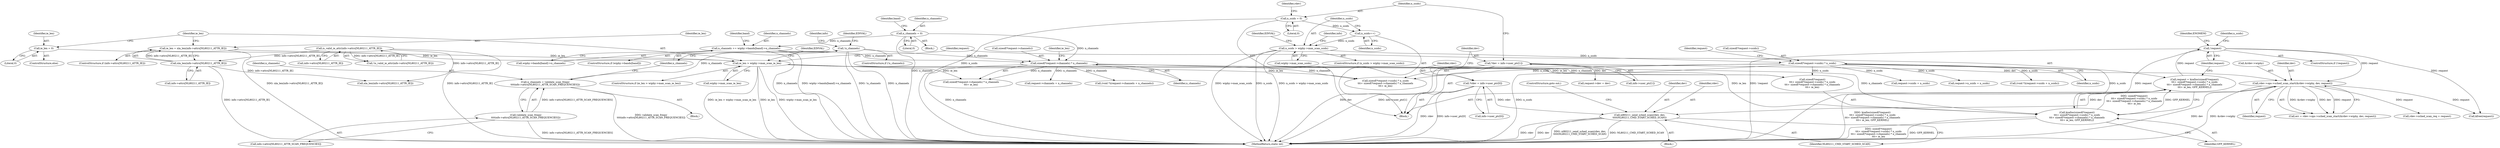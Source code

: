 digraph "0_linux_208c72f4fe44fe09577e7975ba0e7fa0278f3d03@pointer" {
"1000621" [label="(Call,nl80211_send_sched_scan(rdev, dev,\n\t\t\t\t\tNL80211_CMD_START_SCHED_SCAN))"];
"1000109" [label="(Call,*rdev = info->user_ptr[0])"];
"1000605" [label="(Call,rdev->ops->sched_scan_start(&rdev->wiphy, dev, request))"];
"1000117" [label="(Call,*dev = info->user_ptr[1])"];
"1000325" [label="(Call,!request)"];
"1000299" [label="(Call,request = kzalloc(sizeof(*request)\n\t\t\t+ sizeof(*request->ssids) * n_ssids\n\t\t\t+ sizeof(*request->channels) * n_channels\n\t\t\t+ ie_len, GFP_KERNEL))"];
"1000301" [label="(Call,kzalloc(sizeof(*request)\n\t\t\t+ sizeof(*request->ssids) * n_ssids\n\t\t\t+ sizeof(*request->channels) * n_channels\n\t\t\t+ ie_len, GFP_KERNEL))"];
"1000307" [label="(Call,sizeof(*request->ssids) * n_ssids)"];
"1000264" [label="(Call,n_ssids > wiphy->max_scan_ssids)"];
"1000261" [label="(Call,n_ssids++)"];
"1000129" [label="(Call,n_ssids = 0)"];
"1000315" [label="(Call,sizeof(*request->channels) * n_channels)"];
"1000228" [label="(Call,n_channels = 0)"];
"1000221" [label="(Call,!n_channels)"];
"1000212" [label="(Call,n_channels = validate_scan_freqs(\n\t\t\t\tinfo->attrs[NL80211_ATTR_SCAN_FREQUENCIES]))"];
"1000214" [label="(Call,validate_scan_freqs(\n\t\t\t\tinfo->attrs[NL80211_ATTR_SCAN_FREQUENCIES]))"];
"1000246" [label="(Call,n_channels += wiphy->bands[band]->n_channels)"];
"1000291" [label="(Call,ie_len > wiphy->max_scan_ie_len)"];
"1000287" [label="(Call,ie_len = 0)"];
"1000278" [label="(Call,ie_len = nla_len(info->attrs[NL80211_ATTR_IE]))"];
"1000280" [label="(Call,nla_len(info->attrs[NL80211_ATTR_IE]))"];
"1000158" [label="(Call,is_valid_ie_attr(info->attrs[NL80211_ATTR_IE]))"];
"1000624" [label="(Identifier,NL80211_CMD_START_SCHED_SCAN)"];
"1000246" [label="(Call,n_channels += wiphy->bands[band]->n_channels)"];
"1000281" [label="(Call,info->attrs[NL80211_ATTR_IE])"];
"1000228" [label="(Call,n_channels = 0)"];
"1000272" [label="(ControlStructure,if (info->attrs[NL80211_ATTR_IE]))"];
"1000314" [label="(Call,sizeof(*request->channels) * n_channels\n\t\t\t+ ie_len)"];
"1000300" [label="(Identifier,request)"];
"1000266" [label="(Call,wiphy->max_scan_ssids)"];
"1000258" [label="(Identifier,info)"];
"1000239" [label="(Identifier,band)"];
"1000111" [label="(Call,info->user_ptr[0])"];
"1000106" [label="(Block,)"];
"1000331" [label="(Identifier,n_ssids)"];
"1000280" [label="(Call,nla_len(info->attrs[NL80211_ATTR_IE]))"];
"1000605" [label="(Call,rdev->ops->sched_scan_start(&rdev->wiphy, dev, request))"];
"1000212" [label="(Call,n_channels = validate_scan_freqs(\n\t\t\t\tinfo->attrs[NL80211_ATTR_SCAN_FREQUENCIES]))"];
"1000610" [label="(Identifier,dev)"];
"1000615" [label="(Block,)"];
"1000302" [label="(Call,sizeof(*request)\n\t\t\t+ sizeof(*request->ssids) * n_ssids\n\t\t\t+ sizeof(*request->channels) * n_channels\n\t\t\t+ ie_len)"];
"1000213" [label="(Identifier,n_channels)"];
"1000344" [label="(Call,request->n_ssids = n_ssids)"];
"1000265" [label="(Identifier,n_ssids)"];
"1000118" [label="(Identifier,dev)"];
"1000261" [label="(Call,n_ssids++)"];
"1000325" [label="(Call,!request)"];
"1000129" [label="(Call,n_ssids = 0)"];
"1000627" [label="(Call,kfree(request))"];
"1000233" [label="(Identifier,band)"];
"1000275" [label="(Identifier,info)"];
"1000240" [label="(ControlStructure,if (wiphy->bands[band]))"];
"1000222" [label="(Identifier,n_channels)"];
"1000229" [label="(Identifier,n_channels)"];
"1000298" [label="(Identifier,EINVAL)"];
"1000220" [label="(ControlStructure,if (!n_channels))"];
"1000324" [label="(ControlStructure,if (!request))"];
"1000263" [label="(ControlStructure,if (n_ssids > wiphy->max_scan_ssids))"];
"1000158" [label="(Call,is_valid_ie_attr(info->attrs[NL80211_ATTR_IE]))"];
"1000214" [label="(Call,validate_scan_freqs(\n\t\t\t\tinfo->attrs[NL80211_ATTR_SCAN_FREQUENCIES]))"];
"1000279" [label="(Identifier,ie_len)"];
"1000143" [label="(Identifier,rdev)"];
"1000262" [label="(Identifier,n_ssids)"];
"1000117" [label="(Call,*dev = info->user_ptr[1])"];
"1000119" [label="(Call,info->user_ptr[1])"];
"1000323" [label="(Identifier,GFP_KERNEL)"];
"1000315" [label="(Call,sizeof(*request->channels) * n_channels)"];
"1000110" [label="(Identifier,rdev)"];
"1000621" [label="(Call,nl80211_send_sched_scan(rdev, dev,\n\t\t\t\t\tNL80211_CMD_START_SCHED_SCAN))"];
"1000374" [label="(Call,request->channels + n_channels)"];
"1000308" [label="(Call,sizeof(*request->ssids))"];
"1000211" [label="(Block,)"];
"1000287" [label="(Call,ie_len = 0)"];
"1000564" [label="(Call,nla_len(info->attrs[NL80211_ATTR_IE]))"];
"1000326" [label="(Identifier,request)"];
"1000225" [label="(Identifier,EINVAL)"];
"1000329" [label="(Identifier,ENOMEM)"];
"1000248" [label="(Call,wiphy->bands[band]->n_channels)"];
"1000360" [label="(Call,(void *)(request->ssids + n_ssids))"];
"1000585" [label="(Call,request->dev = dev)"];
"1000307" [label="(Call,sizeof(*request->ssids) * n_ssids)"];
"1000286" [label="(ControlStructure,else)"];
"1000623" [label="(Identifier,dev)"];
"1000289" [label="(Literal,0)"];
"1000611" [label="(Identifier,request)"];
"1000603" [label="(Call,err = rdev->ops->sched_scan_start(&rdev->wiphy, dev, request))"];
"1000299" [label="(Call,request = kzalloc(sizeof(*request)\n\t\t\t+ sizeof(*request->ssids) * n_ssids\n\t\t\t+ sizeof(*request->channels) * n_channels\n\t\t\t+ ie_len, GFP_KERNEL))"];
"1000291" [label="(Call,ie_len > wiphy->max_scan_ie_len)"];
"1000109" [label="(Call,*rdev = info->user_ptr[0])"];
"1000372" [label="(Call,(void *)(request->channels + n_channels))"];
"1000157" [label="(Call,!is_valid_ie_attr(info->attrs[NL80211_ATTR_IE]))"];
"1000321" [label="(Identifier,n_channels)"];
"1000316" [label="(Call,sizeof(*request->channels))"];
"1000227" [label="(Block,)"];
"1000319" [label="(Identifier,request)"];
"1000622" [label="(Identifier,rdev)"];
"1000301" [label="(Call,kzalloc(sizeof(*request)\n\t\t\t+ sizeof(*request->ssids) * n_ssids\n\t\t\t+ sizeof(*request->channels) * n_channels\n\t\t\t+ ie_len, GFP_KERNEL))"];
"1000632" [label="(MethodReturn,static int)"];
"1000131" [label="(Literal,0)"];
"1000290" [label="(ControlStructure,if (ie_len > wiphy->max_scan_ie_len))"];
"1000606" [label="(Call,&rdev->wiphy)"];
"1000221" [label="(Call,!n_channels)"];
"1000230" [label="(Literal,0)"];
"1000313" [label="(Identifier,n_ssids)"];
"1000271" [label="(Identifier,EINVAL)"];
"1000292" [label="(Identifier,ie_len)"];
"1000306" [label="(Call,sizeof(*request->ssids) * n_ssids\n\t\t\t+ sizeof(*request->channels) * n_channels\n\t\t\t+ ie_len)"];
"1000247" [label="(Identifier,n_channels)"];
"1000288" [label="(Identifier,ie_len)"];
"1000322" [label="(Identifier,ie_len)"];
"1000264" [label="(Call,n_ssids > wiphy->max_scan_ssids)"];
"1000278" [label="(Call,ie_len = nla_len(info->attrs[NL80211_ATTR_IE]))"];
"1000130" [label="(Identifier,n_ssids)"];
"1000159" [label="(Call,info->attrs[NL80211_ATTR_IE])"];
"1000616" [label="(Call,rdev->sched_scan_req = request)"];
"1000625" [label="(ControlStructure,goto out;)"];
"1000362" [label="(Call,request->ssids + n_ssids)"];
"1000293" [label="(Call,wiphy->max_scan_ie_len)"];
"1000215" [label="(Call,info->attrs[NL80211_ATTR_SCAN_FREQUENCIES])"];
"1000621" -> "1000615"  [label="AST: "];
"1000621" -> "1000624"  [label="CFG: "];
"1000622" -> "1000621"  [label="AST: "];
"1000623" -> "1000621"  [label="AST: "];
"1000624" -> "1000621"  [label="AST: "];
"1000625" -> "1000621"  [label="CFG: "];
"1000621" -> "1000632"  [label="DDG: rdev"];
"1000621" -> "1000632"  [label="DDG: dev"];
"1000621" -> "1000632"  [label="DDG: nl80211_send_sched_scan(rdev, dev,\n\t\t\t\t\tNL80211_CMD_START_SCHED_SCAN)"];
"1000621" -> "1000632"  [label="DDG: NL80211_CMD_START_SCHED_SCAN"];
"1000109" -> "1000621"  [label="DDG: rdev"];
"1000605" -> "1000621"  [label="DDG: dev"];
"1000109" -> "1000106"  [label="AST: "];
"1000109" -> "1000111"  [label="CFG: "];
"1000110" -> "1000109"  [label="AST: "];
"1000111" -> "1000109"  [label="AST: "];
"1000118" -> "1000109"  [label="CFG: "];
"1000109" -> "1000632"  [label="DDG: rdev"];
"1000109" -> "1000632"  [label="DDG: info->user_ptr[0]"];
"1000605" -> "1000603"  [label="AST: "];
"1000605" -> "1000611"  [label="CFG: "];
"1000606" -> "1000605"  [label="AST: "];
"1000610" -> "1000605"  [label="AST: "];
"1000611" -> "1000605"  [label="AST: "];
"1000603" -> "1000605"  [label="CFG: "];
"1000605" -> "1000632"  [label="DDG: dev"];
"1000605" -> "1000632"  [label="DDG: &rdev->wiphy"];
"1000605" -> "1000603"  [label="DDG: &rdev->wiphy"];
"1000605" -> "1000603"  [label="DDG: dev"];
"1000605" -> "1000603"  [label="DDG: request"];
"1000117" -> "1000605"  [label="DDG: dev"];
"1000325" -> "1000605"  [label="DDG: request"];
"1000605" -> "1000616"  [label="DDG: request"];
"1000605" -> "1000627"  [label="DDG: request"];
"1000117" -> "1000106"  [label="AST: "];
"1000117" -> "1000119"  [label="CFG: "];
"1000118" -> "1000117"  [label="AST: "];
"1000119" -> "1000117"  [label="AST: "];
"1000130" -> "1000117"  [label="CFG: "];
"1000117" -> "1000632"  [label="DDG: dev"];
"1000117" -> "1000632"  [label="DDG: info->user_ptr[1]"];
"1000117" -> "1000585"  [label="DDG: dev"];
"1000325" -> "1000324"  [label="AST: "];
"1000325" -> "1000326"  [label="CFG: "];
"1000326" -> "1000325"  [label="AST: "];
"1000329" -> "1000325"  [label="CFG: "];
"1000331" -> "1000325"  [label="CFG: "];
"1000325" -> "1000632"  [label="DDG: request"];
"1000325" -> "1000632"  [label="DDG: !request"];
"1000299" -> "1000325"  [label="DDG: request"];
"1000325" -> "1000627"  [label="DDG: request"];
"1000299" -> "1000106"  [label="AST: "];
"1000299" -> "1000301"  [label="CFG: "];
"1000300" -> "1000299"  [label="AST: "];
"1000301" -> "1000299"  [label="AST: "];
"1000326" -> "1000299"  [label="CFG: "];
"1000299" -> "1000632"  [label="DDG: kzalloc(sizeof(*request)\n\t\t\t+ sizeof(*request->ssids) * n_ssids\n\t\t\t+ sizeof(*request->channels) * n_channels\n\t\t\t+ ie_len, GFP_KERNEL)"];
"1000301" -> "1000299"  [label="DDG: sizeof(*request)\n\t\t\t+ sizeof(*request->ssids) * n_ssids\n\t\t\t+ sizeof(*request->channels) * n_channels\n\t\t\t+ ie_len"];
"1000301" -> "1000299"  [label="DDG: GFP_KERNEL"];
"1000301" -> "1000323"  [label="CFG: "];
"1000302" -> "1000301"  [label="AST: "];
"1000323" -> "1000301"  [label="AST: "];
"1000301" -> "1000632"  [label="DDG: sizeof(*request)\n\t\t\t+ sizeof(*request->ssids) * n_ssids\n\t\t\t+ sizeof(*request->channels) * n_channels\n\t\t\t+ ie_len"];
"1000301" -> "1000632"  [label="DDG: GFP_KERNEL"];
"1000307" -> "1000301"  [label="DDG: n_ssids"];
"1000315" -> "1000301"  [label="DDG: n_channels"];
"1000291" -> "1000301"  [label="DDG: ie_len"];
"1000307" -> "1000306"  [label="AST: "];
"1000307" -> "1000313"  [label="CFG: "];
"1000308" -> "1000307"  [label="AST: "];
"1000313" -> "1000307"  [label="AST: "];
"1000319" -> "1000307"  [label="CFG: "];
"1000307" -> "1000632"  [label="DDG: n_ssids"];
"1000307" -> "1000302"  [label="DDG: n_ssids"];
"1000307" -> "1000306"  [label="DDG: n_ssids"];
"1000264" -> "1000307"  [label="DDG: n_ssids"];
"1000307" -> "1000344"  [label="DDG: n_ssids"];
"1000307" -> "1000360"  [label="DDG: n_ssids"];
"1000307" -> "1000362"  [label="DDG: n_ssids"];
"1000264" -> "1000263"  [label="AST: "];
"1000264" -> "1000266"  [label="CFG: "];
"1000265" -> "1000264"  [label="AST: "];
"1000266" -> "1000264"  [label="AST: "];
"1000271" -> "1000264"  [label="CFG: "];
"1000275" -> "1000264"  [label="CFG: "];
"1000264" -> "1000632"  [label="DDG: n_ssids"];
"1000264" -> "1000632"  [label="DDG: n_ssids > wiphy->max_scan_ssids"];
"1000264" -> "1000632"  [label="DDG: wiphy->max_scan_ssids"];
"1000261" -> "1000264"  [label="DDG: n_ssids"];
"1000261" -> "1000106"  [label="AST: "];
"1000261" -> "1000262"  [label="CFG: "];
"1000262" -> "1000261"  [label="AST: "];
"1000265" -> "1000261"  [label="CFG: "];
"1000129" -> "1000261"  [label="DDG: n_ssids"];
"1000129" -> "1000106"  [label="AST: "];
"1000129" -> "1000131"  [label="CFG: "];
"1000130" -> "1000129"  [label="AST: "];
"1000131" -> "1000129"  [label="AST: "];
"1000143" -> "1000129"  [label="CFG: "];
"1000129" -> "1000632"  [label="DDG: n_ssids"];
"1000315" -> "1000314"  [label="AST: "];
"1000315" -> "1000321"  [label="CFG: "];
"1000316" -> "1000315"  [label="AST: "];
"1000321" -> "1000315"  [label="AST: "];
"1000322" -> "1000315"  [label="CFG: "];
"1000315" -> "1000632"  [label="DDG: n_channels"];
"1000315" -> "1000302"  [label="DDG: n_channels"];
"1000315" -> "1000306"  [label="DDG: n_channels"];
"1000315" -> "1000314"  [label="DDG: n_channels"];
"1000228" -> "1000315"  [label="DDG: n_channels"];
"1000221" -> "1000315"  [label="DDG: n_channels"];
"1000246" -> "1000315"  [label="DDG: n_channels"];
"1000315" -> "1000372"  [label="DDG: n_channels"];
"1000315" -> "1000374"  [label="DDG: n_channels"];
"1000228" -> "1000227"  [label="AST: "];
"1000228" -> "1000230"  [label="CFG: "];
"1000229" -> "1000228"  [label="AST: "];
"1000230" -> "1000228"  [label="AST: "];
"1000233" -> "1000228"  [label="CFG: "];
"1000228" -> "1000632"  [label="DDG: n_channels"];
"1000228" -> "1000246"  [label="DDG: n_channels"];
"1000221" -> "1000220"  [label="AST: "];
"1000221" -> "1000222"  [label="CFG: "];
"1000222" -> "1000221"  [label="AST: "];
"1000225" -> "1000221"  [label="CFG: "];
"1000258" -> "1000221"  [label="CFG: "];
"1000221" -> "1000632"  [label="DDG: !n_channels"];
"1000221" -> "1000632"  [label="DDG: n_channels"];
"1000212" -> "1000221"  [label="DDG: n_channels"];
"1000212" -> "1000211"  [label="AST: "];
"1000212" -> "1000214"  [label="CFG: "];
"1000213" -> "1000212"  [label="AST: "];
"1000214" -> "1000212"  [label="AST: "];
"1000222" -> "1000212"  [label="CFG: "];
"1000212" -> "1000632"  [label="DDG: validate_scan_freqs(\n\t\t\t\tinfo->attrs[NL80211_ATTR_SCAN_FREQUENCIES])"];
"1000214" -> "1000212"  [label="DDG: info->attrs[NL80211_ATTR_SCAN_FREQUENCIES]"];
"1000214" -> "1000215"  [label="CFG: "];
"1000215" -> "1000214"  [label="AST: "];
"1000214" -> "1000632"  [label="DDG: info->attrs[NL80211_ATTR_SCAN_FREQUENCIES]"];
"1000246" -> "1000240"  [label="AST: "];
"1000246" -> "1000248"  [label="CFG: "];
"1000247" -> "1000246"  [label="AST: "];
"1000248" -> "1000246"  [label="AST: "];
"1000239" -> "1000246"  [label="CFG: "];
"1000246" -> "1000632"  [label="DDG: wiphy->bands[band]->n_channels"];
"1000246" -> "1000632"  [label="DDG: n_channels"];
"1000291" -> "1000290"  [label="AST: "];
"1000291" -> "1000293"  [label="CFG: "];
"1000292" -> "1000291"  [label="AST: "];
"1000293" -> "1000291"  [label="AST: "];
"1000298" -> "1000291"  [label="CFG: "];
"1000300" -> "1000291"  [label="CFG: "];
"1000291" -> "1000632"  [label="DDG: ie_len > wiphy->max_scan_ie_len"];
"1000291" -> "1000632"  [label="DDG: ie_len"];
"1000291" -> "1000632"  [label="DDG: wiphy->max_scan_ie_len"];
"1000287" -> "1000291"  [label="DDG: ie_len"];
"1000278" -> "1000291"  [label="DDG: ie_len"];
"1000291" -> "1000302"  [label="DDG: ie_len"];
"1000291" -> "1000306"  [label="DDG: ie_len"];
"1000291" -> "1000314"  [label="DDG: ie_len"];
"1000287" -> "1000286"  [label="AST: "];
"1000287" -> "1000289"  [label="CFG: "];
"1000288" -> "1000287"  [label="AST: "];
"1000289" -> "1000287"  [label="AST: "];
"1000292" -> "1000287"  [label="CFG: "];
"1000278" -> "1000272"  [label="AST: "];
"1000278" -> "1000280"  [label="CFG: "];
"1000279" -> "1000278"  [label="AST: "];
"1000280" -> "1000278"  [label="AST: "];
"1000292" -> "1000278"  [label="CFG: "];
"1000278" -> "1000632"  [label="DDG: nla_len(info->attrs[NL80211_ATTR_IE])"];
"1000280" -> "1000278"  [label="DDG: info->attrs[NL80211_ATTR_IE]"];
"1000280" -> "1000281"  [label="CFG: "];
"1000281" -> "1000280"  [label="AST: "];
"1000280" -> "1000632"  [label="DDG: info->attrs[NL80211_ATTR_IE]"];
"1000158" -> "1000280"  [label="DDG: info->attrs[NL80211_ATTR_IE]"];
"1000280" -> "1000564"  [label="DDG: info->attrs[NL80211_ATTR_IE]"];
"1000158" -> "1000157"  [label="AST: "];
"1000158" -> "1000159"  [label="CFG: "];
"1000159" -> "1000158"  [label="AST: "];
"1000157" -> "1000158"  [label="CFG: "];
"1000158" -> "1000632"  [label="DDG: info->attrs[NL80211_ATTR_IE]"];
"1000158" -> "1000157"  [label="DDG: info->attrs[NL80211_ATTR_IE]"];
"1000158" -> "1000564"  [label="DDG: info->attrs[NL80211_ATTR_IE]"];
}
